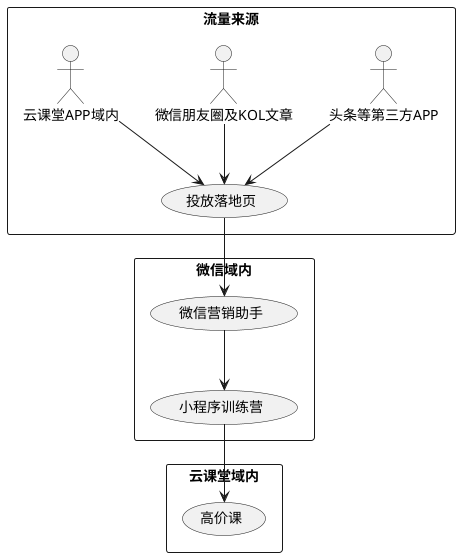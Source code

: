 @startuml

rectangle 流量来源 {
 头条等第三方APP --> (投放落地页)
 微信朋友圈及KOL文章 --> (投放落地页)
 云课堂APP域内 --> (投放落地页)
}
rectangle 微信域内 {
 投放落地页 --> (微信营销助手)
 微信营销助手 --> (小程序训练营)
}
rectangle 云课堂域内 {
 小程序训练营 --> (高价课)
}
@enduml